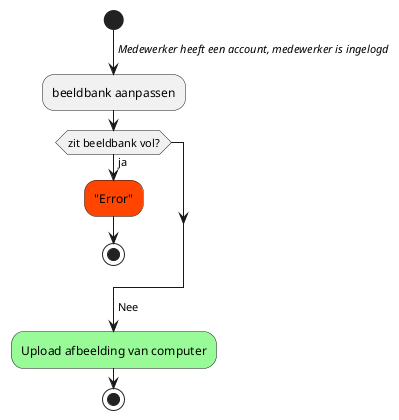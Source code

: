 @startuml activity diagram downloaden grafisch product
start
->//Medewerker heeft een account, medewerker is ingelogd//;
:beeldbank aanpassen;
if(zit beeldbank vol?) then (ja)
        #orangered:"Error";
        stop
        endif
        ->Nee;
        #palegreen:Upload afbeelding van computer;
stop
@enduml